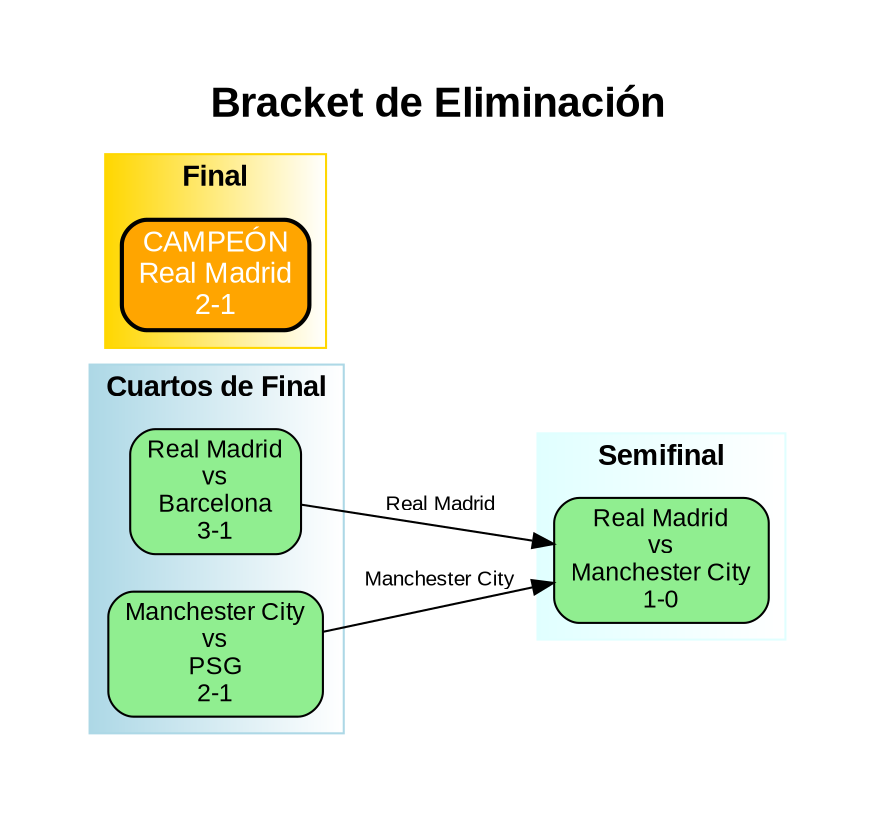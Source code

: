 digraph TournamentBracket {
    rankdir=LR;
    node [shape=box, style="filled,rounded", fontname="Arial", fontsize=12];
    edge [fontname="Arial", fontsize=10];
    bgcolor=white;
    pad=0.5;

    // Cuartos de Final
    subgraph cluster_cuartos {
        label="Cuartos de Final";
        style=filled;
        color=lightblue;
        fillcolor="lightblue:white";
        fontname="Arial Bold";
        cuarto1 [label="Real Madrid\nvs\nBarcelona\n3-1", fillcolor="lightgreen", fontcolor="black"];
        cuarto2 [label="Manchester City\nvs\nPSG\n2-1", fillcolor="lightgreen", fontcolor="black"];
    }

    // Semifinal
    subgraph cluster_semifinal {
        label="Semifinal";
        style=filled;
        color=lightcyan;
        fillcolor="lightcyan:white";
        fontname="Arial Bold";
        semi1 [label="Real Madrid\nvs\nManchester City\n1-0", fillcolor="lightgreen"];
    }

    // Final
    subgraph cluster_final {
        label="Final";
        style=filled;
        color=gold;
        fillcolor="gold:white";
        fontname="Arial Bold";
        final1 [label="CAMPEÓN\nReal Madrid\n2-1", fillcolor="orange", fontcolor="white", fontsize=14, style="filled,rounded,bold"];
    }

    // Conexiones
    cuarto1 -> semi1 [label="Real Madrid"];
    cuarto2 -> semi1 [label="Manchester City"];

    // Configuración
    label="Bracket de Eliminación";
    fontsize=20;
    fontname="Arial Bold";
    labelloc="t";
}
